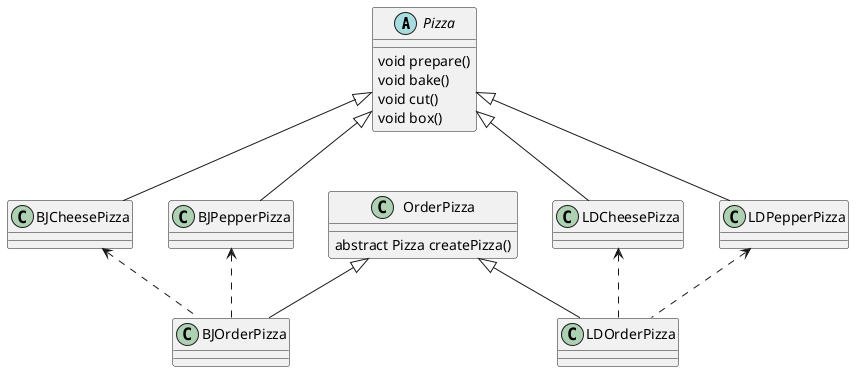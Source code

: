 @startuml

abstract class Pizza {
    void prepare()
    void bake()
    void cut()
    void box()
}

Pizza <|-- BJCheesePizza
Pizza <|-- LDCheesePizza
Pizza <|-- BJPepperPizza
Pizza <|-- LDPepperPizza

class OrderPizza {
    abstract Pizza createPizza()
}
class BJOrderPizza
class LDOrderPizza

OrderPizza <|-- BJOrderPizza
OrderPizza <|-- LDOrderPizza
BJCheesePizza <.. BJOrderPizza
BJPepperPizza <.. BJOrderPizza
LDCheesePizza <.. LDOrderPizza
LDPepperPizza <.. LDOrderPizza

@enduml